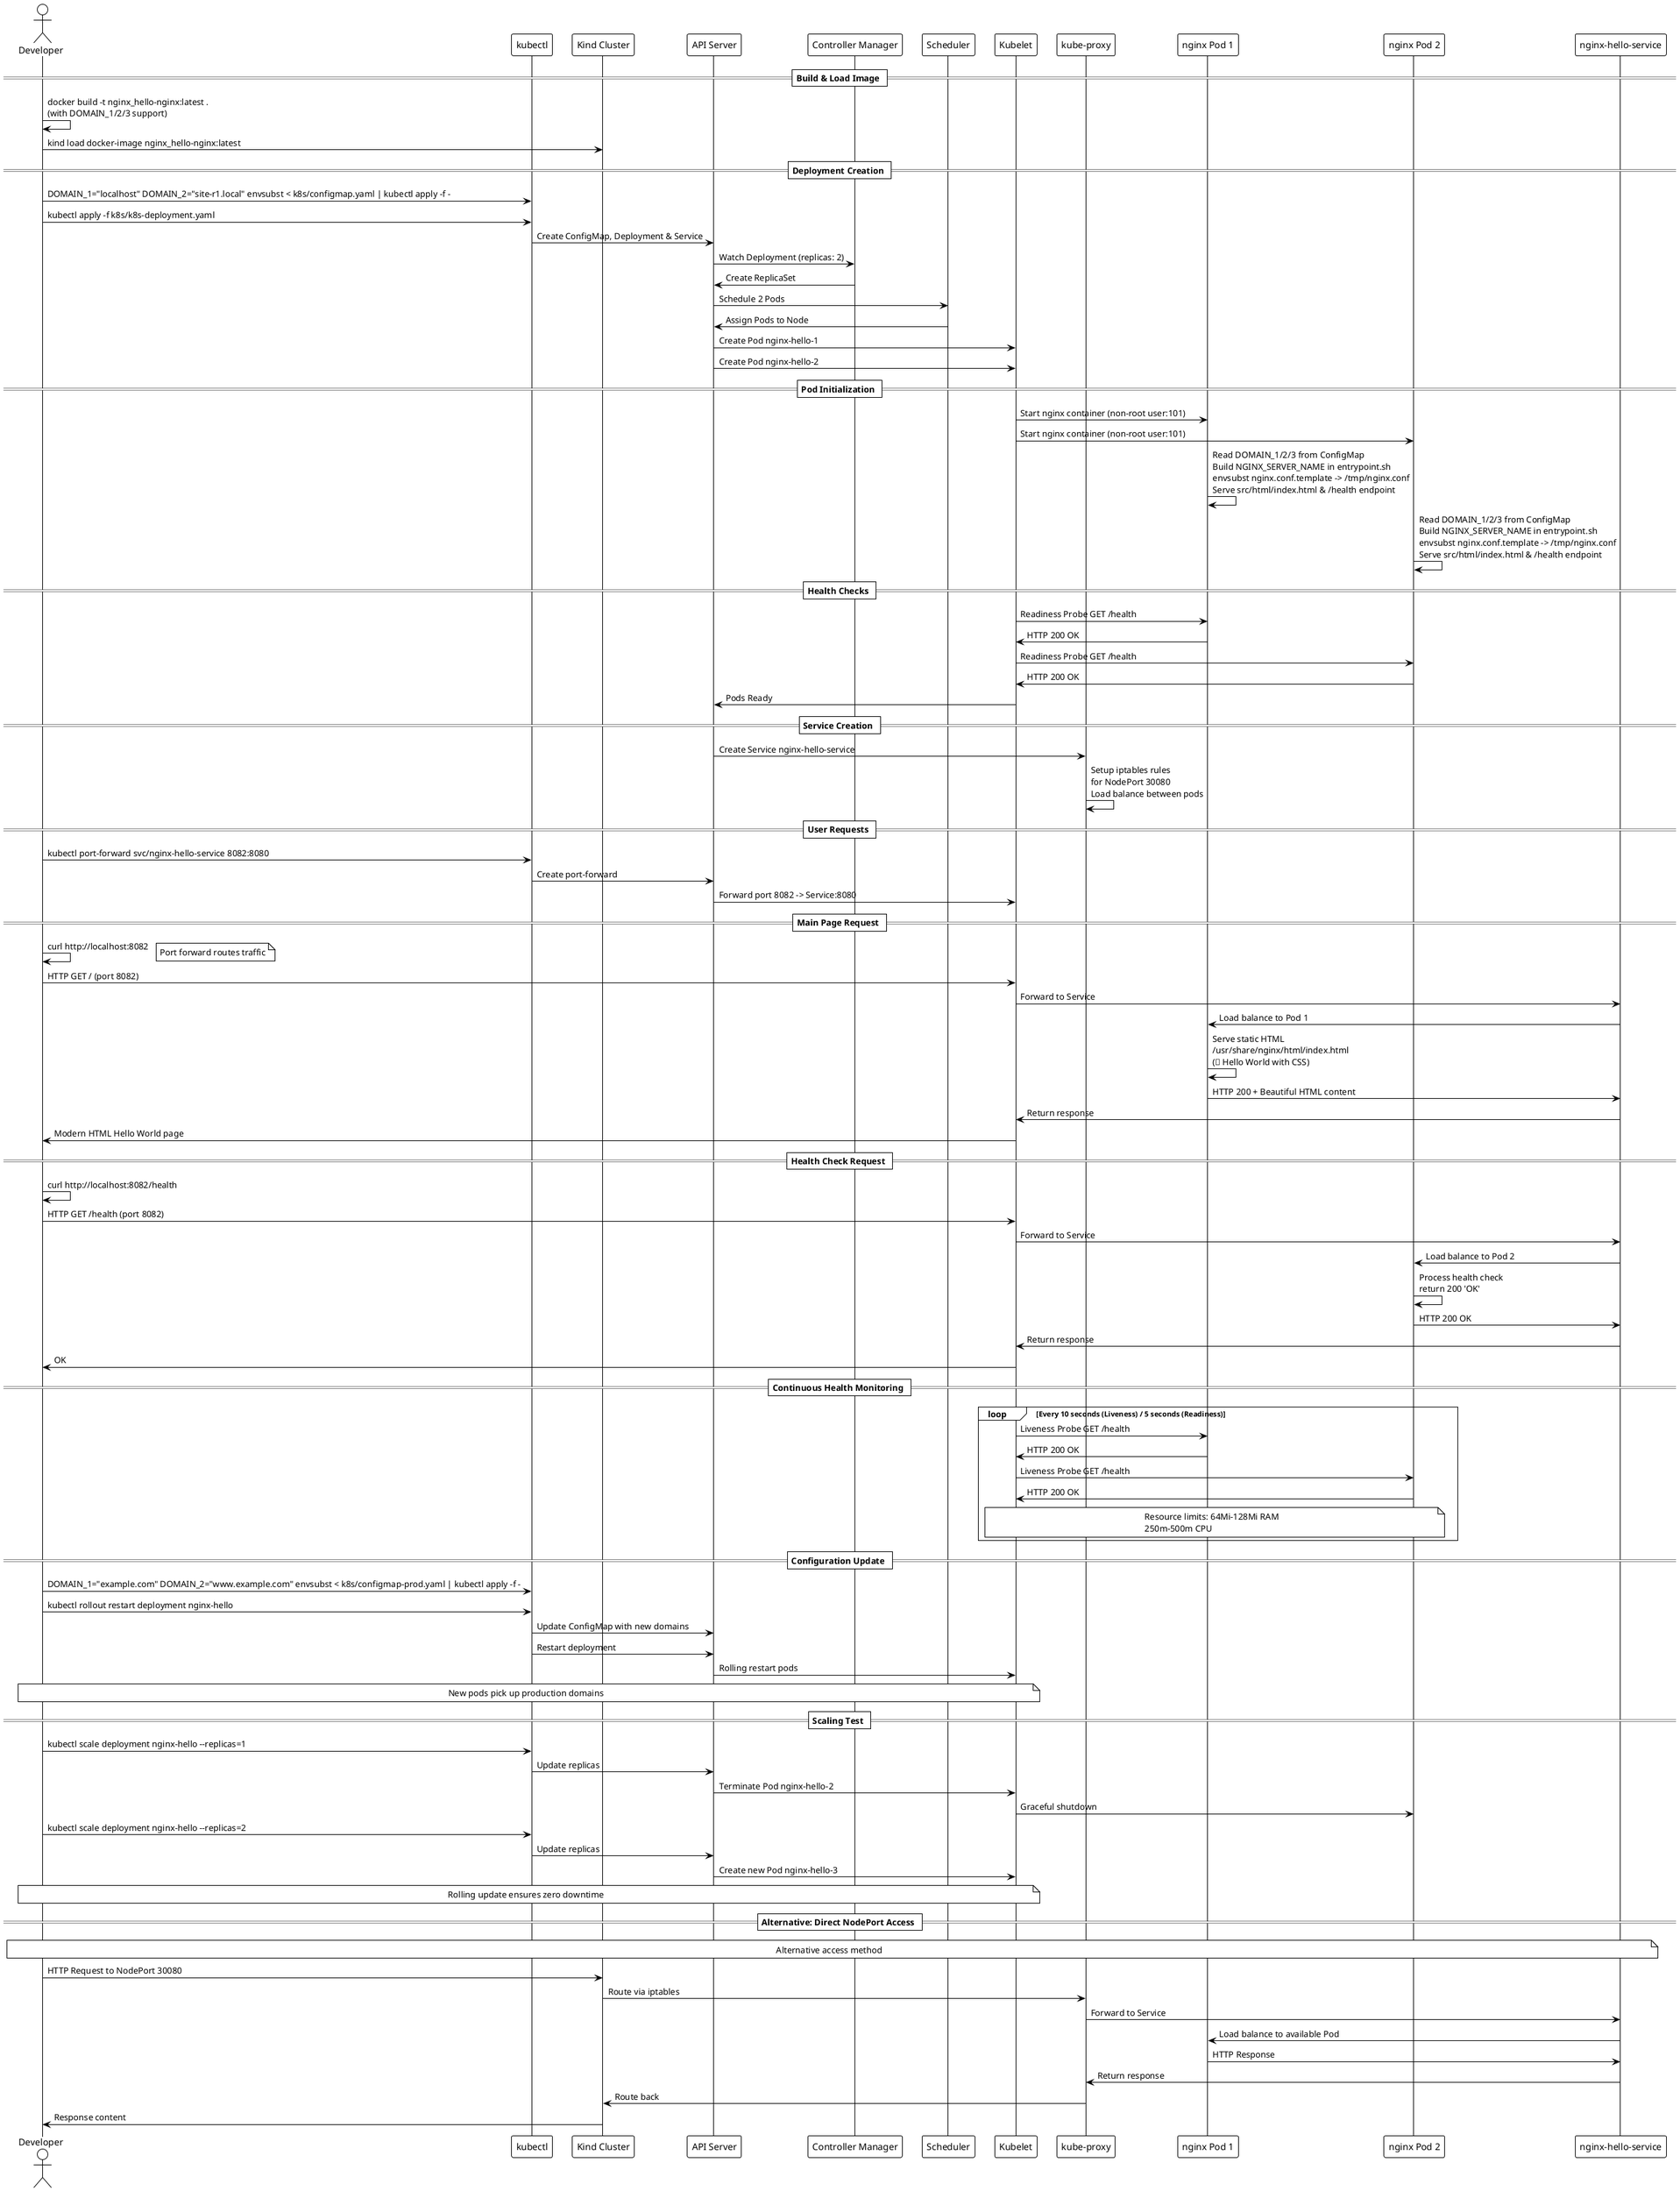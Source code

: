 @startuml Kubernetes Nginx Hello World Sequence (Enhanced)
!theme plain

actor Developer as D
participant "kubectl" as K
participant "Kind Cluster" as KC
participant "API Server" as API
participant "Controller Manager" as CM
participant "Scheduler" as S
participant "Kubelet" as KL
participant "kube-proxy" as KP
participant "nginx Pod 1" as NP1
participant "nginx Pod 2" as NP2
participant "nginx-hello-service" as SVC

== Build & Load Image ==
D -> D: docker build -t nginx_hello-nginx:latest .\n(with DOMAIN_1/2/3 support)
D -> KC: kind load docker-image nginx_hello-nginx:latest

== Deployment Creation ==
D -> K: DOMAIN_1="localhost" DOMAIN_2="site-r1.local" envsubst < k8s/configmap.yaml | kubectl apply -f -
D -> K: kubectl apply -f k8s/k8s-deployment.yaml
K -> API: Create ConfigMap, Deployment & Service
API -> CM: Watch Deployment (replicas: 2)
CM -> API: Create ReplicaSet
API -> S: Schedule 2 Pods
S -> API: Assign Pods to Node
API -> KL: Create Pod nginx-hello-1
API -> KL: Create Pod nginx-hello-2

== Pod Initialization ==
KL -> NP1: Start nginx container (non-root user:101)
KL -> NP2: Start nginx container (non-root user:101)
NP1 -> NP1: Read DOMAIN_1/2/3 from ConfigMap\nBuild NGINX_SERVER_NAME in entrypoint.sh\nenvsubst nginx.conf.template -> /tmp/nginx.conf\nServe src/html/index.html & /health endpoint
NP2 -> NP2: Read DOMAIN_1/2/3 from ConfigMap\nBuild NGINX_SERVER_NAME in entrypoint.sh\nenvsubst nginx.conf.template -> /tmp/nginx.conf\nServe src/html/index.html & /health endpoint

== Health Checks ==
KL -> NP1: Readiness Probe GET /health
NP1 -> KL: HTTP 200 OK
KL -> NP2: Readiness Probe GET /health  
NP2 -> KL: HTTP 200 OK
KL -> API: Pods Ready

== Service Creation ==
API -> KP: Create Service nginx-hello-service
KP -> KP: Setup iptables rules\nfor NodePort 30080\nLoad balance between pods

== User Requests ==
D -> K: kubectl port-forward svc/nginx-hello-service 8082:8080
K -> API: Create port-forward
API -> KL: Forward port 8082 -> Service:8080

== Main Page Request ==
D -> D: curl http://localhost:8082
note right: Port forward routes traffic
D -> KL: HTTP GET / (port 8082)
KL -> SVC: Forward to Service
SVC -> NP1: Load balance to Pod 1
NP1 -> NP1: Serve static HTML\n/usr/share/nginx/html/index.html\n(🎉 Hello World with CSS)
NP1 -> SVC: HTTP 200 + Beautiful HTML content
SVC -> KL: Return response
KL -> D: Modern HTML Hello World page

== Health Check Request ==
D -> D: curl http://localhost:8082/health
D -> KL: HTTP GET /health (port 8082)
KL -> SVC: Forward to Service
SVC -> NP2: Load balance to Pod 2
NP2 -> NP2: Process health check\nreturn 200 'OK'
NP2 -> SVC: HTTP 200 OK
SVC -> KL: Return response
KL -> D: OK

== Continuous Health Monitoring ==
loop Every 10 seconds (Liveness) / 5 seconds (Readiness)
    KL -> NP1: Liveness Probe GET /health
    NP1 -> KL: HTTP 200 OK
    KL -> NP2: Liveness Probe GET /health
    NP2 -> KL: HTTP 200 OK
    note over KL, NP2: Resource limits: 64Mi-128Mi RAM\n250m-500m CPU
end

== Configuration Update ==
D -> K: DOMAIN_1="example.com" DOMAIN_2="www.example.com" envsubst < k8s/configmap-prod.yaml | kubectl apply -f -
D -> K: kubectl rollout restart deployment nginx-hello
K -> API: Update ConfigMap with new domains
K -> API: Restart deployment
API -> KL: Rolling restart pods
note over D, KL: New pods pick up production domains

== Scaling Test ==
D -> K: kubectl scale deployment nginx-hello --replicas=1
K -> API: Update replicas
API -> KL: Terminate Pod nginx-hello-2
KL -> NP2: Graceful shutdown
D -> K: kubectl scale deployment nginx-hello --replicas=2
K -> API: Update replicas
API -> KL: Create new Pod nginx-hello-3
note over D, KL: Rolling update ensures zero downtime

== Alternative: Direct NodePort Access ==
note over D, SVC: Alternative access method
D -> KC: HTTP Request to NodePort 30080
KC -> KP: Route via iptables
KP -> SVC: Forward to Service
SVC -> NP1: Load balance to available Pod
NP1 -> SVC: HTTP Response
SVC -> KP: Return response
KP -> KC: Route back
KC -> D: Response content

@enduml